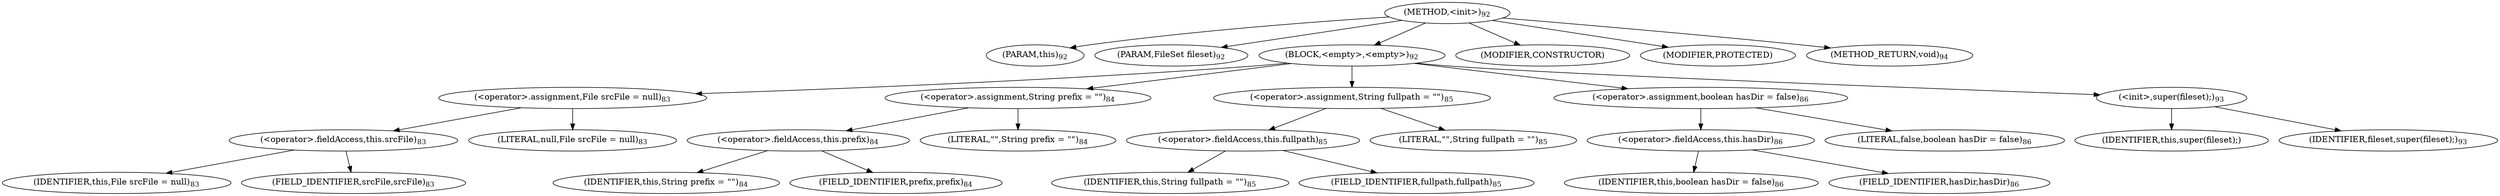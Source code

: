 digraph "&lt;init&gt;" {  
"69" [label = <(METHOD,&lt;init&gt;)<SUB>92</SUB>> ]
"6" [label = <(PARAM,this)<SUB>92</SUB>> ]
"70" [label = <(PARAM,FileSet fileset)<SUB>92</SUB>> ]
"71" [label = <(BLOCK,&lt;empty&gt;,&lt;empty&gt;)<SUB>92</SUB>> ]
"72" [label = <(&lt;operator&gt;.assignment,File srcFile = null)<SUB>83</SUB>> ]
"73" [label = <(&lt;operator&gt;.fieldAccess,this.srcFile)<SUB>83</SUB>> ]
"74" [label = <(IDENTIFIER,this,File srcFile = null)<SUB>83</SUB>> ]
"75" [label = <(FIELD_IDENTIFIER,srcFile,srcFile)<SUB>83</SUB>> ]
"76" [label = <(LITERAL,null,File srcFile = null)<SUB>83</SUB>> ]
"77" [label = <(&lt;operator&gt;.assignment,String prefix = &quot;&quot;)<SUB>84</SUB>> ]
"78" [label = <(&lt;operator&gt;.fieldAccess,this.prefix)<SUB>84</SUB>> ]
"79" [label = <(IDENTIFIER,this,String prefix = &quot;&quot;)<SUB>84</SUB>> ]
"80" [label = <(FIELD_IDENTIFIER,prefix,prefix)<SUB>84</SUB>> ]
"81" [label = <(LITERAL,&quot;&quot;,String prefix = &quot;&quot;)<SUB>84</SUB>> ]
"82" [label = <(&lt;operator&gt;.assignment,String fullpath = &quot;&quot;)<SUB>85</SUB>> ]
"83" [label = <(&lt;operator&gt;.fieldAccess,this.fullpath)<SUB>85</SUB>> ]
"84" [label = <(IDENTIFIER,this,String fullpath = &quot;&quot;)<SUB>85</SUB>> ]
"85" [label = <(FIELD_IDENTIFIER,fullpath,fullpath)<SUB>85</SUB>> ]
"86" [label = <(LITERAL,&quot;&quot;,String fullpath = &quot;&quot;)<SUB>85</SUB>> ]
"87" [label = <(&lt;operator&gt;.assignment,boolean hasDir = false)<SUB>86</SUB>> ]
"88" [label = <(&lt;operator&gt;.fieldAccess,this.hasDir)<SUB>86</SUB>> ]
"89" [label = <(IDENTIFIER,this,boolean hasDir = false)<SUB>86</SUB>> ]
"90" [label = <(FIELD_IDENTIFIER,hasDir,hasDir)<SUB>86</SUB>> ]
"91" [label = <(LITERAL,false,boolean hasDir = false)<SUB>86</SUB>> ]
"92" [label = <(&lt;init&gt;,super(fileset);)<SUB>93</SUB>> ]
"5" [label = <(IDENTIFIER,this,super(fileset);)> ]
"93" [label = <(IDENTIFIER,fileset,super(fileset);)<SUB>93</SUB>> ]
"94" [label = <(MODIFIER,CONSTRUCTOR)> ]
"95" [label = <(MODIFIER,PROTECTED)> ]
"96" [label = <(METHOD_RETURN,void)<SUB>94</SUB>> ]
  "69" -> "6" 
  "69" -> "70" 
  "69" -> "71" 
  "69" -> "94" 
  "69" -> "95" 
  "69" -> "96" 
  "71" -> "72" 
  "71" -> "77" 
  "71" -> "82" 
  "71" -> "87" 
  "71" -> "92" 
  "72" -> "73" 
  "72" -> "76" 
  "73" -> "74" 
  "73" -> "75" 
  "77" -> "78" 
  "77" -> "81" 
  "78" -> "79" 
  "78" -> "80" 
  "82" -> "83" 
  "82" -> "86" 
  "83" -> "84" 
  "83" -> "85" 
  "87" -> "88" 
  "87" -> "91" 
  "88" -> "89" 
  "88" -> "90" 
  "92" -> "5" 
  "92" -> "93" 
}
